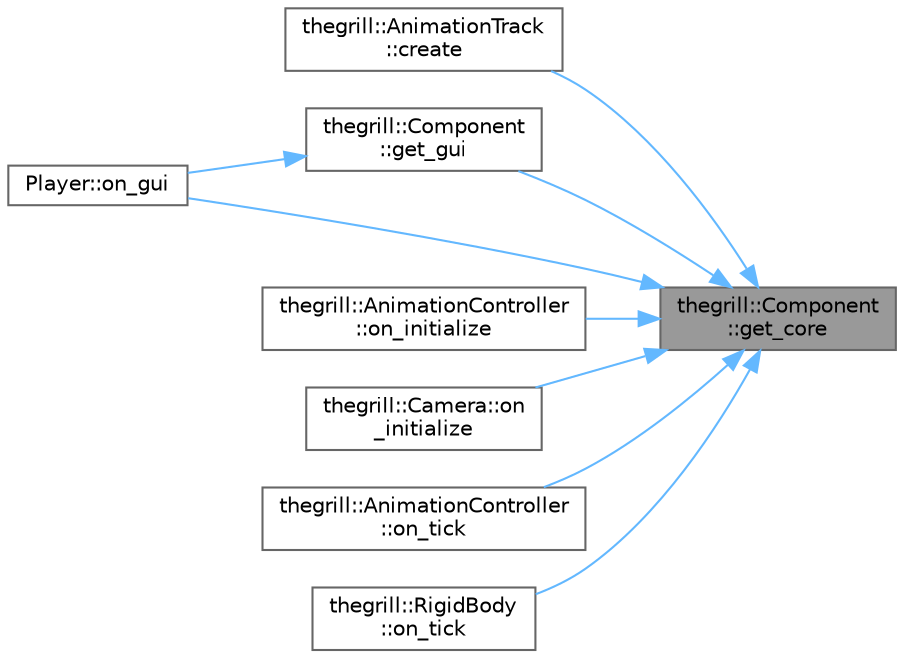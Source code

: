 digraph "thegrill::Component::get_core"
{
 // LATEX_PDF_SIZE
  bgcolor="transparent";
  edge [fontname=Helvetica,fontsize=10,labelfontname=Helvetica,labelfontsize=10];
  node [fontname=Helvetica,fontsize=10,shape=box,height=0.2,width=0.4];
  rankdir="RL";
  Node1 [id="Node000001",label="thegrill::Component\l::get_core",height=0.2,width=0.4,color="gray40", fillcolor="grey60", style="filled", fontcolor="black",tooltip=" "];
  Node1 -> Node2 [id="edge1_Node000001_Node000002",dir="back",color="steelblue1",style="solid",tooltip=" "];
  Node2 [id="Node000002",label="thegrill::AnimationTrack\l::create",height=0.2,width=0.4,color="grey40", fillcolor="white", style="filled",URL="$structthegrill_1_1_animation_track.html#a8103906304b27cafe775bae2dd0e77bb",tooltip="Creates the animation track by loading keyframes from a specified path and continuing for a specified..."];
  Node1 -> Node3 [id="edge2_Node000001_Node000003",dir="back",color="steelblue1",style="solid",tooltip=" "];
  Node3 [id="Node000003",label="thegrill::Component\l::get_gui",height=0.2,width=0.4,color="grey40", fillcolor="white", style="filled",URL="$structthegrill_1_1_component.html#ad2d32c2c0c657629f821720628b3bdd8",tooltip=" "];
  Node3 -> Node4 [id="edge3_Node000003_Node000004",dir="back",color="steelblue1",style="solid",tooltip=" "];
  Node4 [id="Node000004",label="Player::on_gui",height=0.2,width=0.4,color="grey40", fillcolor="white", style="filled",URL="$struct_player.html#aa8fb0f52af0b29d4e47260dec618a963",tooltip=" "];
  Node1 -> Node4 [id="edge4_Node000001_Node000004",dir="back",color="steelblue1",style="solid",tooltip=" "];
  Node1 -> Node5 [id="edge5_Node000001_Node000005",dir="back",color="steelblue1",style="solid",tooltip=" "];
  Node5 [id="Node000005",label="thegrill::AnimationController\l::on_initialize",height=0.2,width=0.4,color="grey40", fillcolor="white", style="filled",URL="$structthegrill_1_1_animation_controller.html#a99a865c8b8a9af0f97dc45c2c034bf85",tooltip="Initializes the AnimationController. This function retrieves the ModelRenderer component from the ass..."];
  Node1 -> Node6 [id="edge6_Node000001_Node000006",dir="back",color="steelblue1",style="solid",tooltip=" "];
  Node6 [id="Node000006",label="thegrill::Camera::on\l_initialize",height=0.2,width=0.4,color="grey40", fillcolor="white", style="filled",URL="$structthegrill_1_1_camera.html#a53790c1db79f7bcbe586aba87a0a91bf",tooltip="Initializes the camera component."];
  Node1 -> Node7 [id="edge7_Node000001_Node000007",dir="back",color="steelblue1",style="solid",tooltip=" "];
  Node7 [id="Node000007",label="thegrill::AnimationController\l::on_tick",height=0.2,width=0.4,color="grey40", fillcolor="white", style="filled",URL="$structthegrill_1_1_animation_controller.html#a0a17b97437953a31dde203fba8c772ec",tooltip="Updates the AnimationController each tick. This function advances the animation based on the elapsed ..."];
  Node1 -> Node8 [id="edge8_Node000001_Node000008",dir="back",color="steelblue1",style="solid",tooltip=" "];
  Node8 [id="Node000008",label="thegrill::RigidBody\l::on_tick",height=0.2,width=0.4,color="grey40", fillcolor="white", style="filled",URL="$structthegrill_1_1_rigid_body.html#a2b90524a38f8ae79024405bd132117d0",tooltip="Called every frame to update the component."];
}
